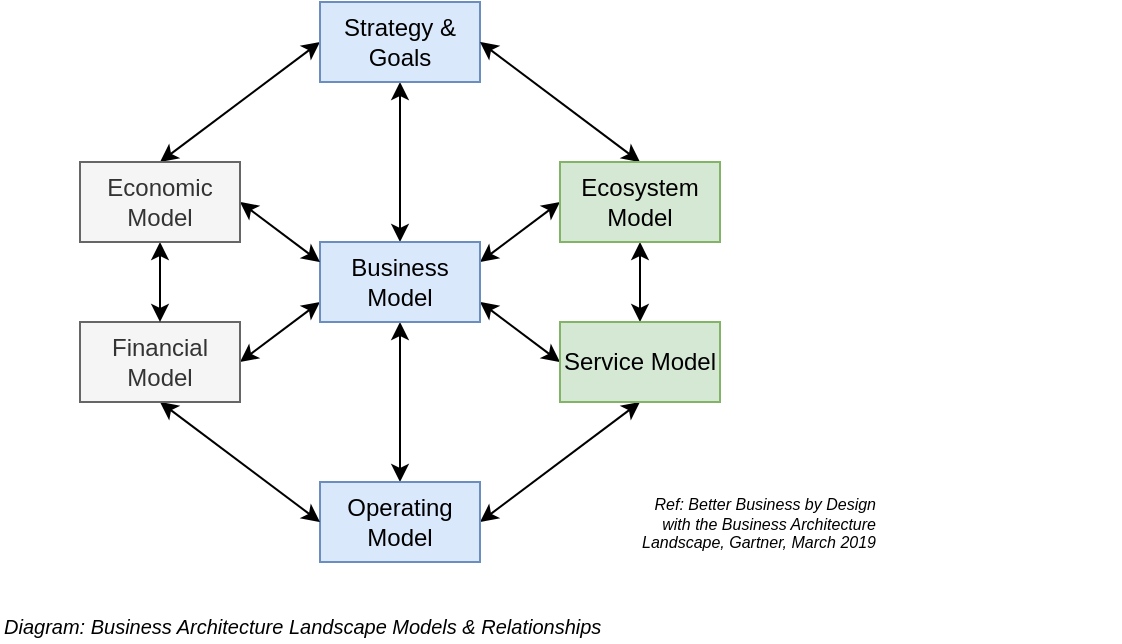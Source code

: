 <mxfile version="16.4.2" type="google" pages="8"><diagram id="_Q3HSMekDW5HjIaOmR1Q" name="Business Architecture Models"><mxGraphModel dx="782" dy="411" grid="1" gridSize="10" guides="1" tooltips="1" connect="1" arrows="1" fold="1" page="1" pageScale="1" pageWidth="827" pageHeight="1169" math="0" shadow="0"><root><mxCell id="JCrRwDoPZHxarZBeYVf8-0"/><mxCell id="JCrRwDoPZHxarZBeYVf8-1" parent="JCrRwDoPZHxarZBeYVf8-0"/><mxCell id="JCrRwDoPZHxarZBeYVf8-9" style="rounded=0;orthogonalLoop=1;jettySize=auto;html=1;entryX=0.5;entryY=0;entryDx=0;entryDy=0;exitX=0;exitY=0.5;exitDx=0;exitDy=0;startArrow=classic;startFill=1;" parent="JCrRwDoPZHxarZBeYVf8-1" source="JCrRwDoPZHxarZBeYVf8-2" target="JCrRwDoPZHxarZBeYVf8-8" edge="1"><mxGeometry relative="1" as="geometry"/></mxCell><mxCell id="JCrRwDoPZHxarZBeYVf8-16" style="edgeStyle=none;rounded=0;orthogonalLoop=1;jettySize=auto;html=1;exitX=0.5;exitY=1;exitDx=0;exitDy=0;entryX=0.5;entryY=0;entryDx=0;entryDy=0;startArrow=classic;startFill=1;" parent="JCrRwDoPZHxarZBeYVf8-1" source="JCrRwDoPZHxarZBeYVf8-2" target="JCrRwDoPZHxarZBeYVf8-5" edge="1"><mxGeometry relative="1" as="geometry"/></mxCell><mxCell id="JCrRwDoPZHxarZBeYVf8-2" value="Strategy &amp;amp; Goals" style="rounded=0;whiteSpace=wrap;html=1;fillColor=#dae8fc;strokeColor=#6c8ebf;" parent="JCrRwDoPZHxarZBeYVf8-1" vertex="1"><mxGeometry x="280" y="40" width="80" height="40" as="geometry"/></mxCell><mxCell id="JCrRwDoPZHxarZBeYVf8-15" style="edgeStyle=none;rounded=0;orthogonalLoop=1;jettySize=auto;html=1;exitX=0;exitY=0.5;exitDx=0;exitDy=0;entryX=1;entryY=0.25;entryDx=0;entryDy=0;startArrow=classic;startFill=1;" parent="JCrRwDoPZHxarZBeYVf8-1" source="JCrRwDoPZHxarZBeYVf8-3" target="JCrRwDoPZHxarZBeYVf8-5" edge="1"><mxGeometry relative="1" as="geometry"/></mxCell><mxCell id="JCrRwDoPZHxarZBeYVf8-18" style="edgeStyle=none;rounded=0;orthogonalLoop=1;jettySize=auto;html=1;exitX=0.5;exitY=1;exitDx=0;exitDy=0;entryX=0.5;entryY=0;entryDx=0;entryDy=0;startArrow=classic;startFill=1;" parent="JCrRwDoPZHxarZBeYVf8-1" source="JCrRwDoPZHxarZBeYVf8-3" target="JCrRwDoPZHxarZBeYVf8-4" edge="1"><mxGeometry relative="1" as="geometry"/></mxCell><mxCell id="JCrRwDoPZHxarZBeYVf8-20" style="edgeStyle=none;rounded=0;orthogonalLoop=1;jettySize=auto;html=1;exitX=0.5;exitY=0;exitDx=0;exitDy=0;entryX=1;entryY=0.5;entryDx=0;entryDy=0;startArrow=classic;startFill=1;" parent="JCrRwDoPZHxarZBeYVf8-1" source="JCrRwDoPZHxarZBeYVf8-3" target="JCrRwDoPZHxarZBeYVf8-2" edge="1"><mxGeometry relative="1" as="geometry"/></mxCell><mxCell id="JCrRwDoPZHxarZBeYVf8-3" value="Ecosystem Model" style="rounded=0;whiteSpace=wrap;html=1;fillColor=#d5e8d4;strokeColor=#82b366;" parent="JCrRwDoPZHxarZBeYVf8-1" vertex="1"><mxGeometry x="400" y="120" width="80" height="40" as="geometry"/></mxCell><mxCell id="JCrRwDoPZHxarZBeYVf8-17" style="edgeStyle=none;rounded=0;orthogonalLoop=1;jettySize=auto;html=1;exitX=0;exitY=0.5;exitDx=0;exitDy=0;entryX=1;entryY=0.75;entryDx=0;entryDy=0;startArrow=classic;startFill=1;" parent="JCrRwDoPZHxarZBeYVf8-1" source="JCrRwDoPZHxarZBeYVf8-4" target="JCrRwDoPZHxarZBeYVf8-5" edge="1"><mxGeometry relative="1" as="geometry"/></mxCell><mxCell id="JCrRwDoPZHxarZBeYVf8-19" style="edgeStyle=none;rounded=0;orthogonalLoop=1;jettySize=auto;html=1;exitX=0.5;exitY=1;exitDx=0;exitDy=0;entryX=1;entryY=0.5;entryDx=0;entryDy=0;startArrow=classic;startFill=1;" parent="JCrRwDoPZHxarZBeYVf8-1" source="JCrRwDoPZHxarZBeYVf8-4" target="JCrRwDoPZHxarZBeYVf8-6" edge="1"><mxGeometry relative="1" as="geometry"/></mxCell><mxCell id="JCrRwDoPZHxarZBeYVf8-4" value="Service Model" style="rounded=0;whiteSpace=wrap;html=1;fillColor=#d5e8d4;strokeColor=#82b366;" parent="JCrRwDoPZHxarZBeYVf8-1" vertex="1"><mxGeometry x="400" y="200" width="80" height="40" as="geometry"/></mxCell><mxCell id="JCrRwDoPZHxarZBeYVf8-12" style="edgeStyle=none;rounded=0;orthogonalLoop=1;jettySize=auto;html=1;exitX=0.5;exitY=1;exitDx=0;exitDy=0;entryX=0.5;entryY=0;entryDx=0;entryDy=0;startArrow=classic;startFill=1;" parent="JCrRwDoPZHxarZBeYVf8-1" source="JCrRwDoPZHxarZBeYVf8-5" target="JCrRwDoPZHxarZBeYVf8-6" edge="1"><mxGeometry relative="1" as="geometry"/></mxCell><mxCell id="JCrRwDoPZHxarZBeYVf8-13" style="edgeStyle=none;rounded=0;orthogonalLoop=1;jettySize=auto;html=1;exitX=0;exitY=0.75;exitDx=0;exitDy=0;entryX=1;entryY=0.5;entryDx=0;entryDy=0;startArrow=classic;startFill=1;" parent="JCrRwDoPZHxarZBeYVf8-1" source="JCrRwDoPZHxarZBeYVf8-5" target="JCrRwDoPZHxarZBeYVf8-7" edge="1"><mxGeometry relative="1" as="geometry"/></mxCell><mxCell id="JCrRwDoPZHxarZBeYVf8-5" value="Business Model" style="rounded=0;whiteSpace=wrap;html=1;fillColor=#dae8fc;strokeColor=#6c8ebf;" parent="JCrRwDoPZHxarZBeYVf8-1" vertex="1"><mxGeometry x="280" y="160" width="80" height="40" as="geometry"/></mxCell><mxCell id="JCrRwDoPZHxarZBeYVf8-6" value="Operating Model" style="rounded=0;whiteSpace=wrap;html=1;fillColor=#dae8fc;strokeColor=#6c8ebf;" parent="JCrRwDoPZHxarZBeYVf8-1" vertex="1"><mxGeometry x="280" y="280" width="80" height="40" as="geometry"/></mxCell><mxCell id="JCrRwDoPZHxarZBeYVf8-11" style="edgeStyle=none;rounded=0;orthogonalLoop=1;jettySize=auto;html=1;exitX=0.5;exitY=1;exitDx=0;exitDy=0;entryX=0;entryY=0.5;entryDx=0;entryDy=0;startArrow=classic;startFill=1;" parent="JCrRwDoPZHxarZBeYVf8-1" source="JCrRwDoPZHxarZBeYVf8-7" target="JCrRwDoPZHxarZBeYVf8-6" edge="1"><mxGeometry relative="1" as="geometry"/></mxCell><mxCell id="JCrRwDoPZHxarZBeYVf8-7" value="Financial Model" style="rounded=0;whiteSpace=wrap;html=1;fillColor=#f5f5f5;fontColor=#333333;strokeColor=#666666;" parent="JCrRwDoPZHxarZBeYVf8-1" vertex="1"><mxGeometry x="160" y="200" width="80" height="40" as="geometry"/></mxCell><mxCell id="JCrRwDoPZHxarZBeYVf8-10" style="edgeStyle=none;rounded=0;orthogonalLoop=1;jettySize=auto;html=1;exitX=0.5;exitY=1;exitDx=0;exitDy=0;entryX=0.5;entryY=0;entryDx=0;entryDy=0;startArrow=classic;startFill=1;" parent="JCrRwDoPZHxarZBeYVf8-1" source="JCrRwDoPZHxarZBeYVf8-8" target="JCrRwDoPZHxarZBeYVf8-7" edge="1"><mxGeometry relative="1" as="geometry"/></mxCell><mxCell id="JCrRwDoPZHxarZBeYVf8-14" style="edgeStyle=none;rounded=0;orthogonalLoop=1;jettySize=auto;html=1;exitX=1;exitY=0.5;exitDx=0;exitDy=0;startArrow=classic;startFill=1;entryX=0;entryY=0.25;entryDx=0;entryDy=0;" parent="JCrRwDoPZHxarZBeYVf8-1" source="JCrRwDoPZHxarZBeYVf8-8" target="JCrRwDoPZHxarZBeYVf8-5" edge="1"><mxGeometry relative="1" as="geometry"><mxPoint x="280" y="180" as="targetPoint"/></mxGeometry></mxCell><mxCell id="JCrRwDoPZHxarZBeYVf8-8" value="Economic Model" style="rounded=0;whiteSpace=wrap;html=1;fillColor=#f5f5f5;fontColor=#333333;strokeColor=#666666;" parent="JCrRwDoPZHxarZBeYVf8-1" vertex="1"><mxGeometry x="160" y="120" width="80" height="40" as="geometry"/></mxCell><mxCell id="H3EDAqM9KczODKrvWF3P-0" value="Diagram: Business Architecture Landscape Models &amp;amp; Relationships" style="text;html=1;strokeColor=none;fillColor=none;align=left;verticalAlign=top;whiteSpace=wrap;rounded=0;fontSize=10;fontStyle=2" parent="JCrRwDoPZHxarZBeYVf8-1" vertex="1"><mxGeometry x="120" y="340" width="560" height="20" as="geometry"/></mxCell><mxCell id="H3EDAqM9KczODKrvWF3P-1" value="Ref: Better Business by Design with the Business Architecture Landscape, Gartner, March 2019" style="text;html=1;strokeColor=none;fillColor=none;align=right;verticalAlign=top;whiteSpace=wrap;rounded=0;fontSize=8;fontStyle=2" parent="JCrRwDoPZHxarZBeYVf8-1" vertex="1"><mxGeometry x="440" y="280" width="120" height="20" as="geometry"/></mxCell></root></mxGraphModel></diagram><diagram id="5RbpPdA2o057F2xxWvbs" name="Strategy Model Elements"><mxGraphModel dx="782" dy="468" grid="1" gridSize="10" guides="1" tooltips="1" connect="1" arrows="1" fold="1" page="1" pageScale="1" pageWidth="827" pageHeight="1169" math="0" shadow="0"><root><mxCell id="aYg6xX4VVtxtskzt5TzN-0"/><mxCell id="aYg6xX4VVtxtskzt5TzN-1" parent="aYg6xX4VVtxtskzt5TzN-0"/><mxCell id="aYg6xX4VVtxtskzt5TzN-7" style="edgeStyle=none;rounded=0;orthogonalLoop=1;jettySize=auto;html=1;entryX=0.5;entryY=0;entryDx=0;entryDy=0;entryPerimeter=0;fontSize=12;startArrow=none;startFill=0;strokeColor=default;" edge="1" parent="aYg6xX4VVtxtskzt5TzN-1" source="aYg6xX4VVtxtskzt5TzN-3" target="aYg6xX4VVtxtskzt5TzN-4"><mxGeometry relative="1" as="geometry"/></mxCell><mxCell id="aYg6xX4VVtxtskzt5TzN-8" style="edgeStyle=none;rounded=0;orthogonalLoop=1;jettySize=auto;html=1;fontSize=12;startArrow=none;startFill=0;strokeColor=default;" edge="1" parent="aYg6xX4VVtxtskzt5TzN-1" source="aYg6xX4VVtxtskzt5TzN-3" target="aYg6xX4VVtxtskzt5TzN-5"><mxGeometry relative="1" as="geometry"/></mxCell><mxCell id="aYg6xX4VVtxtskzt5TzN-9" style="edgeStyle=none;rounded=0;orthogonalLoop=1;jettySize=auto;html=1;entryX=0.5;entryY=0;entryDx=0;entryDy=0;entryPerimeter=0;fontSize=12;startArrow=none;startFill=0;strokeColor=default;" edge="1" parent="aYg6xX4VVtxtskzt5TzN-1" source="aYg6xX4VVtxtskzt5TzN-3" target="aYg6xX4VVtxtskzt5TzN-6"><mxGeometry relative="1" as="geometry"/></mxCell><mxCell id="aYg6xX4VVtxtskzt5TzN-3" value="Strategy" style="rounded=0;whiteSpace=wrap;html=1;fontSize=12;" vertex="1" parent="aYg6xX4VVtxtskzt5TzN-1"><mxGeometry x="400" y="160" width="80" height="40" as="geometry"/></mxCell><mxCell id="0WuuGKOhAfBDPbjaRfrJ-5" style="edgeStyle=none;rounded=0;orthogonalLoop=1;jettySize=auto;html=1;entryX=0.5;entryY=0;entryDx=0;entryDy=0;entryPerimeter=0;fontSize=10;startArrow=none;startFill=0;strokeColor=default;" edge="1" parent="aYg6xX4VVtxtskzt5TzN-1" source="aYg6xX4VVtxtskzt5TzN-4" target="0WuuGKOhAfBDPbjaRfrJ-3"><mxGeometry relative="1" as="geometry"/></mxCell><mxCell id="0WuuGKOhAfBDPbjaRfrJ-6" style="edgeStyle=none;rounded=0;orthogonalLoop=1;jettySize=auto;html=1;exitX=0.25;exitY=1;exitDx=0;exitDy=0;exitPerimeter=0;entryX=0.5;entryY=0;entryDx=0;entryDy=0;entryPerimeter=0;fontSize=10;startArrow=none;startFill=0;strokeColor=default;" edge="1" parent="aYg6xX4VVtxtskzt5TzN-1" source="aYg6xX4VVtxtskzt5TzN-4" target="0WuuGKOhAfBDPbjaRfrJ-2"><mxGeometry relative="1" as="geometry"/></mxCell><mxCell id="0WuuGKOhAfBDPbjaRfrJ-7" style="edgeStyle=none;rounded=0;orthogonalLoop=1;jettySize=auto;html=1;exitX=0.75;exitY=1;exitDx=0;exitDy=0;exitPerimeter=0;entryX=0.5;entryY=0;entryDx=0;entryDy=0;entryPerimeter=0;fontSize=10;startArrow=none;startFill=0;strokeColor=default;" edge="1" parent="aYg6xX4VVtxtskzt5TzN-1" source="aYg6xX4VVtxtskzt5TzN-4" target="0WuuGKOhAfBDPbjaRfrJ-4"><mxGeometry relative="1" as="geometry"/></mxCell><mxCell id="aYg6xX4VVtxtskzt5TzN-4" value="Mission, Vision, &lt;br&gt;Values" style="html=1;outlineConnect=0;whiteSpace=wrap;fillColor=rgb(255, 255, 255);shape=mxgraph.archimate.application;appType=artifact;fontFamily=Helvetica;fontSize=12;fontColor=rgb(0, 0, 0);align=center;strokeColor=rgb(0, 0, 0);" vertex="1" parent="aYg6xX4VVtxtskzt5TzN-1"><mxGeometry x="220" y="240" width="80" height="40" as="geometry"/></mxCell><mxCell id="aYg6xX4VVtxtskzt5TzN-5" value="Strategy Initiatives" style="html=1;outlineConnect=0;whiteSpace=wrap;fillColor=rgb(255, 255, 255);shape=mxgraph.archimate.application;appType=artifact;fontFamily=Helvetica;fontSize=12;fontColor=rgb(0, 0, 0);align=center;strokeColor=rgb(0, 0, 0);" vertex="1" parent="aYg6xX4VVtxtskzt5TzN-1"><mxGeometry x="400" y="240" width="80" height="40" as="geometry"/></mxCell><mxCell id="aYg6xX4VVtxtskzt5TzN-6" value="Business Outcomes Statement" style="html=1;outlineConnect=0;whiteSpace=wrap;fillColor=rgb(255, 255, 255);shape=mxgraph.archimate.application;appType=artifact;fontFamily=Helvetica;fontSize=12;fontColor=rgb(0, 0, 0);align=center;strokeColor=rgb(0, 0, 0);" vertex="1" parent="aYg6xX4VVtxtskzt5TzN-1"><mxGeometry x="600" y="240" width="80" height="40" as="geometry"/></mxCell><mxCell id="0WuuGKOhAfBDPbjaRfrJ-0" value="Diagram: Business Architecture Landscape Strategy Components" style="text;html=1;strokeColor=none;fillColor=none;align=left;verticalAlign=top;whiteSpace=wrap;rounded=0;fontSize=10;fontStyle=2" vertex="1" parent="aYg6xX4VVtxtskzt5TzN-1"><mxGeometry x="120" y="420" width="560" height="20" as="geometry"/></mxCell><mxCell id="0WuuGKOhAfBDPbjaRfrJ-2" value="Mission Statement" style="html=1;outlineConnect=0;whiteSpace=wrap;fillColor=rgb(255, 255, 255);shape=mxgraph.archimate.application;appType=artifact;fontFamily=Helvetica;fontSize=12;fontColor=rgb(0, 0, 0);align=center;strokeColor=rgb(0, 0, 0);" vertex="1" parent="aYg6xX4VVtxtskzt5TzN-1"><mxGeometry x="120" y="320" width="80" height="40" as="geometry"/></mxCell><mxCell id="0WuuGKOhAfBDPbjaRfrJ-3" value="Vision Statement" style="html=1;outlineConnect=0;whiteSpace=wrap;fillColor=rgb(255, 255, 255);shape=mxgraph.archimate.application;appType=artifact;fontFamily=Helvetica;fontSize=12;fontColor=rgb(0, 0, 0);align=center;strokeColor=rgb(0, 0, 0);" vertex="1" parent="aYg6xX4VVtxtskzt5TzN-1"><mxGeometry x="220" y="320" width="80" height="40" as="geometry"/></mxCell><mxCell id="0WuuGKOhAfBDPbjaRfrJ-4" value="Values" style="html=1;outlineConnect=0;whiteSpace=wrap;fillColor=rgb(255, 255, 255);shape=mxgraph.archimate.application;appType=artifact;fontFamily=Helvetica;fontSize=12;fontColor=rgb(0, 0, 0);align=center;strokeColor=rgb(0, 0, 0);" vertex="1" parent="aYg6xX4VVtxtskzt5TzN-1"><mxGeometry x="320" y="320" width="80" height="40" as="geometry"/></mxCell><mxCell id="0WuuGKOhAfBDPbjaRfrJ-8" value="Defines the Purpose" style="text;html=1;strokeColor=none;fillColor=none;align=left;verticalAlign=top;whiteSpace=wrap;rounded=0;fontSize=10;fontStyle=2" vertex="1" parent="aYg6xX4VVtxtskzt5TzN-1"><mxGeometry x="120" y="370" width="80" height="30" as="geometry"/></mxCell><mxCell id="0WuuGKOhAfBDPbjaRfrJ-9" value="Defines the Target Stage of the Organisation" style="text;html=1;strokeColor=none;fillColor=none;align=left;verticalAlign=top;whiteSpace=wrap;rounded=0;fontSize=10;fontStyle=2" vertex="1" parent="aYg6xX4VVtxtskzt5TzN-1"><mxGeometry x="220" y="370" width="80" height="30" as="geometry"/></mxCell><mxCell id="0WuuGKOhAfBDPbjaRfrJ-10" value="Guide the organisation to the Target" style="text;html=1;strokeColor=none;fillColor=none;align=left;verticalAlign=top;whiteSpace=wrap;rounded=0;fontSize=10;fontStyle=2" vertex="1" parent="aYg6xX4VVtxtskzt5TzN-1"><mxGeometry x="320" y="370" width="80" height="30" as="geometry"/></mxCell><mxCell id="0WuuGKOhAfBDPbjaRfrJ-11" value="Spells out the measurable target objectives achievable by the strategies" style="text;html=1;strokeColor=none;fillColor=none;align=left;verticalAlign=top;whiteSpace=wrap;rounded=0;fontSize=10;fontStyle=2" vertex="1" parent="aYg6xX4VVtxtskzt5TzN-1"><mxGeometry x="600" y="290" width="80" height="30" as="geometry"/></mxCell><mxCell id="0WuuGKOhAfBDPbjaRfrJ-12" value="The coherent set of&amp;nbsp; Analysis, Actions,Policies Outcomes to be undertaken" style="text;html=1;strokeColor=none;fillColor=none;align=left;verticalAlign=top;whiteSpace=wrap;rounded=0;fontSize=10;fontStyle=2" vertex="1" parent="aYg6xX4VVtxtskzt5TzN-1"><mxGeometry x="400" y="290" width="80" height="30" as="geometry"/></mxCell><mxCell id="icG4ZPrGkD8doqty76dO-0" value="Strategy defines Direction &amp;amp; Targets" style="text;html=1;strokeColor=none;fillColor=none;align=left;verticalAlign=top;whiteSpace=wrap;rounded=0;fontSize=10;fontStyle=2" vertex="1" parent="aYg6xX4VVtxtskzt5TzN-1"><mxGeometry x="120" y="120" width="560" height="20" as="geometry"/></mxCell></root></mxGraphModel></diagram><diagram id="FvhsSCS5Gj03I84QNEfn" name="Business Model Aspects"><mxGraphModel dx="782" dy="411" grid="1" gridSize="10" guides="1" tooltips="1" connect="1" arrows="1" fold="1" page="1" pageScale="1" pageWidth="827" pageHeight="1169" math="0" shadow="0"><root><mxCell id="0"/><mxCell id="1" parent="0"/><mxCell id="W3yZMruYa9ntYZNj-TJ8-1" value="Value Proposision" style="rounded=0;whiteSpace=wrap;html=1;" vertex="1" parent="1"><mxGeometry x="120" y="80" width="80" height="40" as="geometry"/></mxCell><mxCell id="W3yZMruYa9ntYZNj-TJ8-2" value="Customer Segments" style="rounded=0;whiteSpace=wrap;html=1;" vertex="1" parent="1"><mxGeometry x="120" y="130" width="80" height="40" as="geometry"/></mxCell><mxCell id="W3yZMruYa9ntYZNj-TJ8-3" value="Channels" style="rounded=0;whiteSpace=wrap;html=1;" vertex="1" parent="1"><mxGeometry x="120" y="180" width="80" height="40" as="geometry"/></mxCell><mxCell id="W3yZMruYa9ntYZNj-TJ8-4" value="Customer Relationships" style="rounded=0;whiteSpace=wrap;html=1;" vertex="1" parent="1"><mxGeometry x="120" y="230" width="80" height="40" as="geometry"/></mxCell><mxCell id="W3yZMruYa9ntYZNj-TJ8-5" value="Revenue Streams" style="rounded=0;whiteSpace=wrap;html=1;" vertex="1" parent="1"><mxGeometry x="120" y="280" width="80" height="40" as="geometry"/></mxCell><mxCell id="W3yZMruYa9ntYZNj-TJ8-6" value="Key Activities" style="rounded=0;whiteSpace=wrap;html=1;" vertex="1" parent="1"><mxGeometry x="120" y="330" width="80" height="40" as="geometry"/></mxCell><mxCell id="W3yZMruYa9ntYZNj-TJ8-7" value="Key Resources" style="rounded=0;whiteSpace=wrap;html=1;" vertex="1" parent="1"><mxGeometry x="120" y="380" width="80" height="40" as="geometry"/></mxCell><mxCell id="W3yZMruYa9ntYZNj-TJ8-8" value="Key Partnerships" style="rounded=0;whiteSpace=wrap;html=1;" vertex="1" parent="1"><mxGeometry x="120" y="430" width="80" height="40" as="geometry"/></mxCell><mxCell id="W3yZMruYa9ntYZNj-TJ8-9" value="Cost Structures" style="rounded=0;whiteSpace=wrap;html=1;" vertex="1" parent="1"><mxGeometry x="120" y="480" width="80" height="40" as="geometry"/></mxCell></root></mxGraphModel></diagram><diagram id="uROPCikuo1_6j0lrbacb" name="Page-4"><mxGraphModel dx="782" dy="468" grid="1" gridSize="10" guides="1" tooltips="1" connect="1" arrows="1" fold="1" page="1" pageScale="1" pageWidth="827" pageHeight="1169" math="0" shadow="0"><root><mxCell id="ruEAftKUs3pjjnAWzRS6-0"/><mxCell id="ruEAftKUs3pjjnAWzRS6-1" parent="ruEAftKUs3pjjnAWzRS6-0"/><mxCell id="ruEAftKUs3pjjnAWzRS6-2" value="" style="rounded=0;whiteSpace=wrap;html=1;fontSize=10;" vertex="1" parent="ruEAftKUs3pjjnAWzRS6-1"><mxGeometry x="120" y="200" width="80" height="40" as="geometry"/></mxCell><mxCell id="0kqSfj8HWHtHoK5FUB5V-0" value="The Business Model defines how the Organisation Provides Value as Service &amp;amp; Products, in exchange for Income &amp;amp; Profit" style="text;html=1;strokeColor=none;fillColor=none;align=left;verticalAlign=top;whiteSpace=wrap;rounded=0;fontSize=10;fontStyle=2" vertex="1" parent="ruEAftKUs3pjjnAWzRS6-1"><mxGeometry x="120" y="120" width="560" height="20" as="geometry"/></mxCell></root></mxGraphModel></diagram><diagram id="NjudfkqhalmQpz_ltLxS" name="Types of Business"><mxGraphModel dx="782" dy="468" grid="1" gridSize="10" guides="1" tooltips="1" connect="1" arrows="1" fold="1" page="1" pageScale="1" pageWidth="827" pageHeight="1169" math="0" shadow="0"><root><mxCell id="513S6cvktwAuRcBVDVRy-0"/><mxCell id="513S6cvktwAuRcBVDVRy-1" parent="513S6cvktwAuRcBVDVRy-0"/><mxCell id="513S6cvktwAuRcBVDVRy-2" value="&lt;font style=&quot;font-size: 12px&quot;&gt;Direct Sale&lt;/font&gt;" style="rounded=0;whiteSpace=wrap;html=1;fontSize=10;fillColor=#f5f5f5;fontColor=#333333;strokeColor=#666666;" vertex="1" parent="513S6cvktwAuRcBVDVRy-1"><mxGeometry x="200" y="160" width="80" height="40" as="geometry"/></mxCell><mxCell id="513S6cvktwAuRcBVDVRy-3" value="&lt;font style=&quot;font-size: 12px&quot;&gt;Brick &amp;amp; Mortar&lt;/font&gt;" style="rounded=0;whiteSpace=wrap;html=1;fontSize=10;fillColor=#f5f5f5;fontColor=#333333;strokeColor=#666666;" vertex="1" parent="513S6cvktwAuRcBVDVRy-1"><mxGeometry x="280" y="160" width="80" height="40" as="geometry"/></mxCell><mxCell id="513S6cvktwAuRcBVDVRy-4" value="&lt;font style=&quot;font-size: 12px&quot;&gt;Franchising&lt;/font&gt;" style="rounded=0;whiteSpace=wrap;html=1;fontSize=10;fillColor=#f5f5f5;fontColor=#333333;strokeColor=#666666;" vertex="1" parent="513S6cvktwAuRcBVDVRy-1"><mxGeometry x="360" y="160" width="80" height="40" as="geometry"/></mxCell><mxCell id="513S6cvktwAuRcBVDVRy-5" value="&lt;font style=&quot;font-size: 12px&quot;&gt;Licensing&lt;/font&gt;" style="rounded=0;whiteSpace=wrap;html=1;fontSize=10;fillColor=#f5f5f5;fontColor=#333333;strokeColor=#666666;" vertex="1" parent="513S6cvktwAuRcBVDVRy-1"><mxGeometry x="440" y="160" width="80" height="40" as="geometry"/></mxCell><mxCell id="513S6cvktwAuRcBVDVRy-6" value="&lt;font style=&quot;font-size: 12px&quot;&gt;Digital Market Places&lt;/font&gt;" style="rounded=0;whiteSpace=wrap;html=1;fontSize=10;fillColor=#f5f5f5;fontColor=#333333;strokeColor=#666666;" vertex="1" parent="513S6cvktwAuRcBVDVRy-1"><mxGeometry x="120" y="240" width="80" height="40" as="geometry"/></mxCell><mxCell id="513S6cvktwAuRcBVDVRy-7" value="&lt;font style=&quot;font-size: 12px&quot;&gt;Physical Market Places&lt;/font&gt;" style="rounded=0;whiteSpace=wrap;html=1;fontSize=10;fillColor=#f5f5f5;fontColor=#333333;strokeColor=#666666;" vertex="1" parent="513S6cvktwAuRcBVDVRy-1"><mxGeometry x="120" y="200" width="80" height="40" as="geometry"/></mxCell><mxCell id="513S6cvktwAuRcBVDVRy-10" value="" style="verticalLabelPosition=bottom;verticalAlign=top;html=1;shape=mxgraph.basic.orthogonal_triangle;fontSize=12;fillColor=#f5f5f5;fontColor=#333333;strokeColor=#666666;" vertex="1" parent="513S6cvktwAuRcBVDVRy-1"><mxGeometry x="120" y="160" width="80" height="40" as="geometry"/></mxCell><mxCell id="513S6cvktwAuRcBVDVRy-11" value="" style="verticalLabelPosition=bottom;verticalAlign=top;html=1;shape=mxgraph.basic.orthogonal_triangle;fontSize=12;rotation=-180;fillColor=#f5f5f5;fontColor=#333333;strokeColor=#666666;" vertex="1" parent="513S6cvktwAuRcBVDVRy-1"><mxGeometry x="120" y="160" width="80" height="40" as="geometry"/></mxCell><mxCell id="513S6cvktwAuRcBVDVRy-12" value="" style="rounded=0;whiteSpace=wrap;html=1;fontSize=12;" vertex="1" parent="513S6cvktwAuRcBVDVRy-1"><mxGeometry x="200" y="200" width="80" height="40" as="geometry"/></mxCell><mxCell id="513S6cvktwAuRcBVDVRy-13" value="" style="rounded=0;whiteSpace=wrap;html=1;fontSize=12;" vertex="1" parent="513S6cvktwAuRcBVDVRy-1"><mxGeometry x="280" y="200" width="80" height="40" as="geometry"/></mxCell><mxCell id="513S6cvktwAuRcBVDVRy-14" value="" style="rounded=0;whiteSpace=wrap;html=1;fontSize=12;" vertex="1" parent="513S6cvktwAuRcBVDVRy-1"><mxGeometry x="360" y="200" width="80" height="40" as="geometry"/></mxCell><mxCell id="513S6cvktwAuRcBVDVRy-15" value="" style="rounded=0;whiteSpace=wrap;html=1;fontSize=12;" vertex="1" parent="513S6cvktwAuRcBVDVRy-1"><mxGeometry x="440" y="200" width="80" height="40" as="geometry"/></mxCell><mxCell id="513S6cvktwAuRcBVDVRy-16" value="" style="rounded=0;whiteSpace=wrap;html=1;fontSize=12;" vertex="1" parent="513S6cvktwAuRcBVDVRy-1"><mxGeometry x="440" y="240" width="80" height="40" as="geometry"/></mxCell><mxCell id="513S6cvktwAuRcBVDVRy-17" value="" style="rounded=0;whiteSpace=wrap;html=1;fontSize=12;" vertex="1" parent="513S6cvktwAuRcBVDVRy-1"><mxGeometry x="360" y="240" width="80" height="40" as="geometry"/></mxCell><mxCell id="513S6cvktwAuRcBVDVRy-18" value="" style="rounded=0;whiteSpace=wrap;html=1;fontSize=12;" vertex="1" parent="513S6cvktwAuRcBVDVRy-1"><mxGeometry x="280" y="240" width="80" height="40" as="geometry"/></mxCell><mxCell id="513S6cvktwAuRcBVDVRy-19" value="" style="rounded=0;whiteSpace=wrap;html=1;fontSize=12;" vertex="1" parent="513S6cvktwAuRcBVDVRy-1"><mxGeometry x="200" y="240" width="80" height="40" as="geometry"/></mxCell><mxCell id="513S6cvktwAuRcBVDVRy-20" value="" style="shape=singleArrow;direction=west;whiteSpace=wrap;html=1;fontSize=12;rotation=-170;arrowWidth=0.338;arrowSize=0.102;strokeColor=#666666;opacity=60;" vertex="1" parent="513S6cvktwAuRcBVDVRy-1"><mxGeometry x="244.05" y="224.22" width="220" height="30" as="geometry"/></mxCell><mxCell id="T-teVvQ4ZdcdC1OXxrlR-0" value="Type Categorisation of Business Models" style="text;html=1;strokeColor=none;fillColor=none;align=left;verticalAlign=top;whiteSpace=wrap;rounded=0;fontSize=10;fontStyle=2" vertex="1" parent="513S6cvktwAuRcBVDVRy-1"><mxGeometry x="120" y="300" width="560" height="20" as="geometry"/></mxCell><mxCell id="UlPDK2p7Bw0zI3WYpe5l-0" value="Note:&lt;br&gt;It is common for Organisations engage in several business models simultaneously." style="text;html=1;strokeColor=none;fillColor=none;align=left;verticalAlign=top;whiteSpace=wrap;rounded=0;fontSize=10;fontStyle=2" vertex="1" parent="513S6cvktwAuRcBVDVRy-1"><mxGeometry x="600" y="160" width="80" height="120" as="geometry"/></mxCell></root></mxGraphModel></diagram><diagram id="euNUU7t5NuoVApiJLrHR" name="Business Model, HL"><mxGraphModel grid="1" gridSize="10" guides="1" tooltips="1" connect="1" arrows="1" page="1" fold="1" pageScale="1" pageWidth="827" pageHeight="1169" math="0" shadow="0"><root><mxCell id="7Pd61-KgB3EsAKZ-fb1i-0"/><mxCell id="7Pd61-KgB3EsAKZ-fb1i-1" parent="7Pd61-KgB3EsAKZ-fb1i-0"/><mxCell id="7Pd61-KgB3EsAKZ-fb1i-2" value="Customer" style="rhombus;whiteSpace=wrap;html=1;fontFamily=Helvetica;fontSize=12;fontColor=rgb(0, 0, 0);align=center;strokeColor=#666666;fillColor=rgb(255, 255, 255);" parent="7Pd61-KgB3EsAKZ-fb1i-1" vertex="1"><mxGeometry x="350" y="110" width="80" height="80" as="geometry"/></mxCell><mxCell id="7Pd61-KgB3EsAKZ-fb1i-3" value="Capabilities" style="rhombus;whiteSpace=wrap;html=1;fontFamily=Helvetica;fontSize=12;fontColor=rgb(0, 0, 0);align=center;strokeColor=#666666;fillColor=rgb(255, 255, 255);" parent="7Pd61-KgB3EsAKZ-fb1i-1" vertex="1"><mxGeometry x="350" y="210" width="80" height="80" as="geometry"/></mxCell><mxCell id="7Pd61-KgB3EsAKZ-fb1i-4" value="Financial Model" style="rhombus;whiteSpace=wrap;html=1;fontFamily=Helvetica;fontSize=12;fontColor=rgb(0, 0, 0);align=center;strokeColor=#666666;fillColor=rgb(255, 255, 255);" parent="7Pd61-KgB3EsAKZ-fb1i-1" vertex="1"><mxGeometry x="400" y="160" width="80" height="80" as="geometry"/></mxCell><mxCell id="7Pd61-KgB3EsAKZ-fb1i-5" value="Value Proposition" style="rhombus;whiteSpace=wrap;html=1;fontFamily=Helvetica;fontSize=12;fontColor=rgb(0, 0, 0);align=center;strokeColor=#666666;fillColor=rgb(255, 255, 255);" parent="7Pd61-KgB3EsAKZ-fb1i-1" vertex="1"><mxGeometry x="300" y="160" width="80" height="80" as="geometry"/></mxCell><mxCell id="7Pd61-KgB3EsAKZ-fb1i-7" value="Cost" style="endArrow=classic;html=1;rounded=0;fontSize=12;strokeColor=#CC0000;strokeWidth=3;" parent="7Pd61-KgB3EsAKZ-fb1i-1" edge="1"><mxGeometry x="0.545" y="14" width="50" height="50" relative="1" as="geometry"><mxPoint x="390" y="310" as="sourcePoint"/><mxPoint x="390" y="90" as="targetPoint"/><Array as="points"><mxPoint x="280" y="200"/></Array><mxPoint as="offset"/></mxGeometry></mxCell><mxCell id="7Pd61-KgB3EsAKZ-fb1i-8" value="Revenue" style="endArrow=classic;html=1;rounded=0;fontSize=12;strokeColor=#009900;fillColor=#cdeb8b;strokeWidth=3;" parent="7Pd61-KgB3EsAKZ-fb1i-1" edge="1"><mxGeometry x="-0.455" y="28" width="50" height="50" relative="1" as="geometry"><mxPoint x="390" y="90" as="sourcePoint"/><mxPoint x="390" y="310" as="targetPoint"/><Array as="points"><mxPoint x="500" y="200"/></Array><mxPoint as="offset"/></mxGeometry></mxCell><mxCell id="_n4DfxcdtHbRQIG_Kc0W-0" value="Business Landscape Business Model, High Level" style="text;html=1;strokeColor=none;fillColor=none;align=left;verticalAlign=top;whiteSpace=wrap;rounded=0;fontSize=10;fontStyle=2" parent="7Pd61-KgB3EsAKZ-fb1i-1" vertex="1"><mxGeometry x="120" y="340" width="560" height="20" as="geometry"/></mxCell><mxCell id="fBzt4LI4elLHiz5jY5mx-0" value="Customers defines channels &amp;amp; consumers at different levels of abstraction (geographic, sector, roles)" style="text;html=1;strokeColor=none;fillColor=none;align=left;verticalAlign=top;whiteSpace=wrap;rounded=0;fontSize=10;fontStyle=2" vertex="1" parent="7Pd61-KgB3EsAKZ-fb1i-1"><mxGeometry x="200" y="70" width="160" height="50" as="geometry"/></mxCell><mxCell id="fBzt4LI4elLHiz5jY5mx-1" value="Value Proposition defines the services, products to meet defined customer's needs, taking into account brand and other values." style="text;html=1;strokeColor=none;fillColor=none;align=left;verticalAlign=top;whiteSpace=wrap;rounded=0;fontSize=10;fontStyle=2" vertex="1" parent="7Pd61-KgB3EsAKZ-fb1i-1"><mxGeometry x="120" y="200" width="160" height="80" as="geometry"/></mxCell><mxCell id="fBzt4LI4elLHiz5jY5mx-2" value="Business capabilities define what capabilities exist, and what are required to develop the Services &amp;amp; products &amp;amp; reach consumers." style="text;html=1;strokeColor=none;fillColor=none;align=left;verticalAlign=top;whiteSpace=wrap;rounded=0;fontSize=10;fontStyle=2" vertex="1" parent="7Pd61-KgB3EsAKZ-fb1i-1"><mxGeometry x="450" y="260" width="140" height="80" as="geometry"/></mxCell><mxCell id="fBzt4LI4elLHiz5jY5mx-3" value="Defines the revenue streams, associated cost modelling, pricing, and financial metrics which constrain, and provide basis for choosing actionable strategies." style="text;html=1;strokeColor=none;fillColor=none;align=left;verticalAlign=top;whiteSpace=wrap;rounded=0;fontSize=10;fontStyle=2" vertex="1" parent="7Pd61-KgB3EsAKZ-fb1i-1"><mxGeometry x="520" y="110" width="140" height="80" as="geometry"/></mxCell><mxCell id="hJap7n4KF7THWtDwN0dA-0" value="The Business Model defines how the Organisation Provides Value as Service &amp;amp; Products, in exchange for Income versus Costs" style="text;html=1;strokeColor=none;fillColor=none;align=left;verticalAlign=top;whiteSpace=wrap;rounded=0;fontSize=10;fontStyle=2" vertex="1" parent="7Pd61-KgB3EsAKZ-fb1i-1"><mxGeometry x="120" y="40" width="600" height="20" as="geometry"/></mxCell></root></mxGraphModel></diagram><diagram id="DN2u61mURoqYjuDjRpLN" name="Business Model Elements"><mxGraphModel grid="1" gridSize="10" guides="1" tooltips="1" connect="1" arrows="1" page="1" fold="1" pageScale="1" pageWidth="827" pageHeight="1169" math="0" shadow="0"><root><mxCell id="Y5pRN5e6qoBAImaP6Zk4-0"/><mxCell id="Y5pRN5e6qoBAImaP6Zk4-1" parent="Y5pRN5e6qoBAImaP6Zk4-0"/><mxCell id="bD5fVMl3i_vtoBXnfnd3-0" value="Customer" style="rhombus;whiteSpace=wrap;html=1;fontFamily=Helvetica;fontSize=12;fontColor=rgb(0, 0, 0);align=center;strokeColor=#666666;fillColor=rgb(255, 255, 255);" parent="Y5pRN5e6qoBAImaP6Zk4-1" vertex="1"><mxGeometry x="290" y="320" width="80" height="80" as="geometry"/></mxCell><mxCell id="bD5fVMl3i_vtoBXnfnd3-1" value="Capabilities" style="rhombus;whiteSpace=wrap;html=1;fontFamily=Helvetica;fontSize=12;fontColor=rgb(0, 0, 0);align=center;strokeColor=#666666;fillColor=rgb(255, 255, 255);" parent="Y5pRN5e6qoBAImaP6Zk4-1" vertex="1"><mxGeometry x="290" y="420" width="80" height="80" as="geometry"/></mxCell><mxCell id="bD5fVMl3i_vtoBXnfnd3-2" value="Financial Model" style="rhombus;whiteSpace=wrap;html=1;fontFamily=Helvetica;fontSize=12;fontColor=rgb(0, 0, 0);align=center;strokeColor=#666666;fillColor=rgb(255, 255, 255);" parent="Y5pRN5e6qoBAImaP6Zk4-1" vertex="1"><mxGeometry x="340" y="370" width="80" height="80" as="geometry"/></mxCell><mxCell id="bD5fVMl3i_vtoBXnfnd3-3" value="Value Proposition" style="rhombus;whiteSpace=wrap;html=1;fontFamily=Helvetica;fontSize=12;fontColor=rgb(0, 0, 0);align=center;strokeColor=#666666;fillColor=rgb(255, 255, 255);" parent="Y5pRN5e6qoBAImaP6Zk4-1" vertex="1"><mxGeometry x="240" y="370" width="80" height="80" as="geometry"/></mxCell><mxCell id="bD5fVMl3i_vtoBXnfnd3-4" value="Cost" style="endArrow=classic;html=1;rounded=0;fontSize=12;strokeColor=#CC0000;strokeWidth=3;" parent="Y5pRN5e6qoBAImaP6Zk4-1" edge="1"><mxGeometry x="0.545" y="14" width="50" height="50" relative="1" as="geometry"><mxPoint x="330" y="520" as="sourcePoint"/><mxPoint x="330" y="300" as="targetPoint"/><Array as="points"><mxPoint x="220" y="410"/></Array><mxPoint as="offset"/></mxGeometry></mxCell><mxCell id="bD5fVMl3i_vtoBXnfnd3-5" value="Revenue" style="endArrow=classic;html=1;rounded=0;fontSize=12;strokeColor=#009900;fillColor=#cdeb8b;strokeWidth=3;" parent="Y5pRN5e6qoBAImaP6Zk4-1" edge="1"><mxGeometry x="-0.455" y="28" width="50" height="50" relative="1" as="geometry"><mxPoint x="330" y="300" as="sourcePoint"/><mxPoint x="330" y="520" as="targetPoint"/><Array as="points"><mxPoint x="440" y="410"/></Array><mxPoint as="offset"/></mxGeometry></mxCell><mxCell id="bD5fVMl3i_vtoBXnfnd3-6" value="Industry Segments" style="rhombus;whiteSpace=wrap;html=1;fontFamily=Helvetica;fontSize=12;fontColor=rgb(0, 0, 0);align=center;strokeColor=#666666;fillColor=rgb(255, 255, 255);" parent="Y5pRN5e6qoBAImaP6Zk4-1" vertex="1"><mxGeometry x="290" y="200" width="80" height="80" as="geometry"/></mxCell><mxCell id="bD5fVMl3i_vtoBXnfnd3-7" value="Relationships" style="rhombus;whiteSpace=wrap;html=1;fontFamily=Helvetica;fontSize=12;fontColor=rgb(0, 0, 0);align=center;strokeColor=#666666;fillColor=rgb(255, 255, 255);" parent="Y5pRN5e6qoBAImaP6Zk4-1" vertex="1"><mxGeometry x="340" y="250" width="80" height="80" as="geometry"/></mxCell><mxCell id="bD5fVMl3i_vtoBXnfnd3-8" value="Channels" style="rhombus;whiteSpace=wrap;html=1;fontFamily=Helvetica;fontSize=12;fontColor=rgb(0, 0, 0);align=center;strokeColor=#666666;fillColor=rgb(255, 255, 255);" parent="Y5pRN5e6qoBAImaP6Zk4-1" vertex="1"><mxGeometry x="240" y="250" width="80" height="80" as="geometry"/></mxCell><mxCell id="bD5fVMl3i_vtoBXnfnd3-13" value="" style="group" connectable="0" vertex="1" parent="Y5pRN5e6qoBAImaP6Zk4-1"><mxGeometry x="450" y="320" width="180" height="180" as="geometry"/></mxCell><mxCell id="bD5fVMl3i_vtoBXnfnd3-9" value="Capital Structure" style="rhombus;whiteSpace=wrap;html=1;fontFamily=Helvetica;fontSize=12;fontColor=rgb(0, 0, 0);align=center;strokeColor=#666666;fillColor=rgb(255, 255, 255);" parent="bD5fVMl3i_vtoBXnfnd3-13" vertex="1"><mxGeometry x="50" width="80" height="80" as="geometry"/></mxCell><mxCell id="bD5fVMl3i_vtoBXnfnd3-10" value="Financial Reporting" style="rhombus;whiteSpace=wrap;html=1;fontFamily=Helvetica;fontSize=12;fontColor=rgb(0, 0, 0);align=center;strokeColor=#666666;fillColor=rgb(255, 255, 255);" vertex="1" parent="bD5fVMl3i_vtoBXnfnd3-13"><mxGeometry x="100" y="50" width="80" height="80" as="geometry"/></mxCell><mxCell id="bD5fVMl3i_vtoBXnfnd3-11" value="Pricing" style="rhombus;whiteSpace=wrap;html=1;fontFamily=Helvetica;fontSize=12;fontColor=rgb(0, 0, 0);align=center;strokeColor=#666666;fillColor=rgb(255, 255, 255);" vertex="1" parent="bD5fVMl3i_vtoBXnfnd3-13"><mxGeometry x="50" y="100" width="80" height="80" as="geometry"/></mxCell><mxCell id="bD5fVMl3i_vtoBXnfnd3-12" value="Financial&lt;br&gt;Indicators" style="rhombus;whiteSpace=wrap;html=1;fontFamily=Helvetica;fontSize=12;fontColor=rgb(0, 0, 0);align=center;strokeColor=#666666;fillColor=rgb(255, 255, 255);" vertex="1" parent="bD5fVMl3i_vtoBXnfnd3-13"><mxGeometry y="50" width="80" height="80" as="geometry"/></mxCell><mxCell id="bD5fVMl3i_vtoBXnfnd3-17" value="" style="group" connectable="0" vertex="1" parent="Y5pRN5e6qoBAImaP6Zk4-1"><mxGeometry x="120" y="320" width="130" height="180" as="geometry"/></mxCell><mxCell id="bD5fVMl3i_vtoBXnfnd3-14" value="Value fit" style="rhombus;whiteSpace=wrap;html=1;fontFamily=Helvetica;fontSize=12;fontColor=rgb(0, 0, 0);align=center;strokeColor=#666666;fillColor=rgb(255, 255, 255);" vertex="1" parent="bD5fVMl3i_vtoBXnfnd3-17"><mxGeometry x="50" width="80" height="80" as="geometry"/></mxCell><mxCell id="bD5fVMl3i_vtoBXnfnd3-15" value="Brand" style="rhombus;whiteSpace=wrap;html=1;fontFamily=Helvetica;fontSize=12;fontColor=rgb(0, 0, 0);align=center;strokeColor=#666666;fillColor=rgb(255, 255, 255);" vertex="1" parent="bD5fVMl3i_vtoBXnfnd3-17"><mxGeometry y="50" width="80" height="80" as="geometry"/></mxCell><mxCell id="bD5fVMl3i_vtoBXnfnd3-16" value="Systems" style="rhombus;whiteSpace=wrap;html=1;fontFamily=Helvetica;fontSize=12;fontColor=rgb(0, 0, 0);align=center;strokeColor=#666666;fillColor=rgb(255, 255, 255);" vertex="1" parent="bD5fVMl3i_vtoBXnfnd3-17"><mxGeometry x="50" y="100" width="80" height="80" as="geometry"/></mxCell><mxCell id="NZ8fmq6ElkMCFBbsuxyM-0" value="Business Landscape Business Model, Key Elements" style="text;html=1;strokeColor=none;fillColor=none;align=left;verticalAlign=top;whiteSpace=wrap;rounded=0;fontSize=10;fontStyle=2" vertex="1" parent="Y5pRN5e6qoBAImaP6Zk4-1"><mxGeometry x="120" y="550" width="560" height="20" as="geometry"/></mxCell><mxCell id="mmaexWOjnhHnlT4KqYnF-0" value="Note:&amp;nbsp;&lt;br&gt;Business Model elements are often mapped out using Business Model Canvas (BMC)" style="text;html=1;strokeColor=none;fillColor=none;align=left;verticalAlign=top;whiteSpace=wrap;rounded=0;fontSize=10;fontStyle=2" vertex="1" parent="Y5pRN5e6qoBAImaP6Zk4-1"><mxGeometry x="460" y="220" width="140" height="80" as="geometry"/></mxCell><mxCell id="VQsmKW24yPFEjFpomUT8-0" value="The Business Model defines how the Organisation Provides Value as Service &amp;amp; Products, in exchange for Income &amp;amp; Profit" style="text;html=1;strokeColor=none;fillColor=none;align=left;verticalAlign=top;whiteSpace=wrap;rounded=0;fontSize=10;fontStyle=2" vertex="1" parent="Y5pRN5e6qoBAImaP6Zk4-1"><mxGeometry x="120" y="160" width="560" height="20" as="geometry"/></mxCell></root></mxGraphModel></diagram><diagram id="5YdX0D8X8JItrT2GmBxi" name="Operating Model"><mxGraphModel dx="782" dy="411" grid="1" gridSize="10" guides="1" tooltips="1" connect="1" arrows="1" fold="1" page="1" pageScale="1" pageWidth="827" pageHeight="1169" math="0" shadow="0"><root><mxCell id="g56kOZf2YLIS9W7yR6IE-0"/><mxCell id="g56kOZf2YLIS9W7yR6IE-1" parent="g56kOZf2YLIS9W7yR6IE-0"/><mxCell id="kNzJAELvS6HSosDKzQH6-5" value="Organisation&lt;br&gt;Model" style="rounded=0;whiteSpace=wrap;html=1;fontFamily=Helvetica;fontSize=12;fontColor=rgb(0, 0, 0);align=center;strokeColor=#666666;fillColor=rgb(255, 255, 255);" vertex="1" parent="g56kOZf2YLIS9W7yR6IE-1"><mxGeometry x="600" width="80" height="80" as="geometry"/></mxCell><mxCell id="kNzJAELvS6HSosDKzQH6-6" value="Information Model" style="rounded=0;whiteSpace=wrap;html=1;fontFamily=Helvetica;fontSize=12;fontColor=rgb(0, 0, 0);align=center;strokeColor=#666666;fillColor=rgb(255, 255, 255);" vertex="1" parent="g56kOZf2YLIS9W7yR6IE-1"><mxGeometry x="495" width="80" height="80" as="geometry"/></mxCell><mxCell id="kNzJAELvS6HSosDKzQH6-7" value="Technology Model" style="rounded=0;whiteSpace=wrap;html=1;fontFamily=Helvetica;fontSize=12;fontColor=rgb(0, 0, 0);align=center;strokeColor=#666666;fillColor=rgb(255, 255, 255);" vertex="1" parent="g56kOZf2YLIS9W7yR6IE-1"><mxGeometry x="390" width="80" height="80" as="geometry"/></mxCell><mxCell id="Z2UvVncVBhv1OJ80sS8T-1" value="" style="group" vertex="1" connectable="0" parent="g56kOZf2YLIS9W7yR6IE-1"><mxGeometry x="430" y="160" width="210" height="200" as="geometry"/></mxCell><mxCell id="Z2UvVncVBhv1OJ80sS8T-0" value="Operating Model" style="rounded=0;whiteSpace=wrap;html=1;fontFamily=Helvetica;fontSize=12;fontColor=rgb(0, 0, 0);align=left;strokeColor=#666666;fillColor=rgb(255, 255, 255);verticalAlign=top;" vertex="1" parent="Z2UvVncVBhv1OJ80sS8T-1"><mxGeometry width="210" height="200" as="geometry"/></mxCell><mxCell id="Z6y7P3w4JbIMYqmi3JvV-1" value="Capabilities" style="rhombus;whiteSpace=wrap;html=1;fontFamily=Helvetica;fontSize=12;fontColor=rgb(0, 0, 0);align=center;strokeColor=#666666;fillColor=rgb(255, 255, 255);" parent="Z2UvVncVBhv1OJ80sS8T-1" vertex="1"><mxGeometry x="63" y="10" width="84" height="80" as="geometry"/></mxCell><mxCell id="Z6y7P3w4JbIMYqmi3JvV-2" value="Processes" style="rhombus;whiteSpace=wrap;html=1;fontFamily=Helvetica;fontSize=12;fontColor=rgb(0, 0, 0);align=center;strokeColor=#666666;fillColor=rgb(255, 255, 255);" parent="Z2UvVncVBhv1OJ80sS8T-1" vertex="1"><mxGeometry x="115.5" y="60" width="84" height="80" as="geometry"/></mxCell><mxCell id="Z6y7P3w4JbIMYqmi3JvV-3" value="Governance &amp;amp;&lt;br&gt;Processes" style="rhombus;whiteSpace=wrap;html=1;fontFamily=Helvetica;fontSize=12;fontColor=rgb(0, 0, 0);align=center;strokeColor=#666666;fillColor=rgb(255, 255, 255);" parent="Z2UvVncVBhv1OJ80sS8T-1" vertex="1"><mxGeometry x="63" y="110" width="84" height="80" as="geometry"/></mxCell><mxCell id="Z6y7P3w4JbIMYqmi3JvV-4" value="Resources" style="rhombus;whiteSpace=wrap;html=1;fontFamily=Helvetica;fontSize=12;fontColor=rgb(0, 0, 0);align=center;strokeColor=#666666;fillColor=rgb(255, 255, 255);" parent="Z2UvVncVBhv1OJ80sS8T-1" vertex="1"><mxGeometry x="10.5" y="60" width="84" height="80" as="geometry"/></mxCell><mxCell id="Z2UvVncVBhv1OJ80sS8T-2" style="edgeStyle=orthogonalEdgeStyle;rounded=0;orthogonalLoop=1;jettySize=auto;html=1;entryX=0.5;entryY=1;entryDx=0;entryDy=0;exitX=0.5;exitY=0;exitDx=0;exitDy=0;" edge="1" parent="g56kOZf2YLIS9W7yR6IE-1" source="Z6y7P3w4JbIMYqmi3JvV-1" target="kNzJAELvS6HSosDKzQH6-6"><mxGeometry relative="1" as="geometry"><mxPoint x="480" y="115" as="sourcePoint"/></mxGeometry></mxCell><mxCell id="Z2UvVncVBhv1OJ80sS8T-3" style="edgeStyle=orthogonalEdgeStyle;rounded=0;orthogonalLoop=1;jettySize=auto;html=1;entryX=0.5;entryY=1;entryDx=0;entryDy=0;exitX=0.5;exitY=0;exitDx=0;exitDy=0;" edge="1" parent="g56kOZf2YLIS9W7yR6IE-1" source="Z6y7P3w4JbIMYqmi3JvV-1" target="kNzJAELvS6HSosDKzQH6-5"><mxGeometry relative="1" as="geometry"/></mxCell><mxCell id="Z2UvVncVBhv1OJ80sS8T-4" style="edgeStyle=orthogonalEdgeStyle;rounded=0;orthogonalLoop=1;jettySize=auto;html=1;entryX=0.5;entryY=1;entryDx=0;entryDy=0;exitX=0.5;exitY=0;exitDx=0;exitDy=0;" edge="1" parent="g56kOZf2YLIS9W7yR6IE-1" source="Z6y7P3w4JbIMYqmi3JvV-1" target="kNzJAELvS6HSosDKzQH6-7"><mxGeometry relative="1" as="geometry"/></mxCell></root></mxGraphModel></diagram></mxfile>